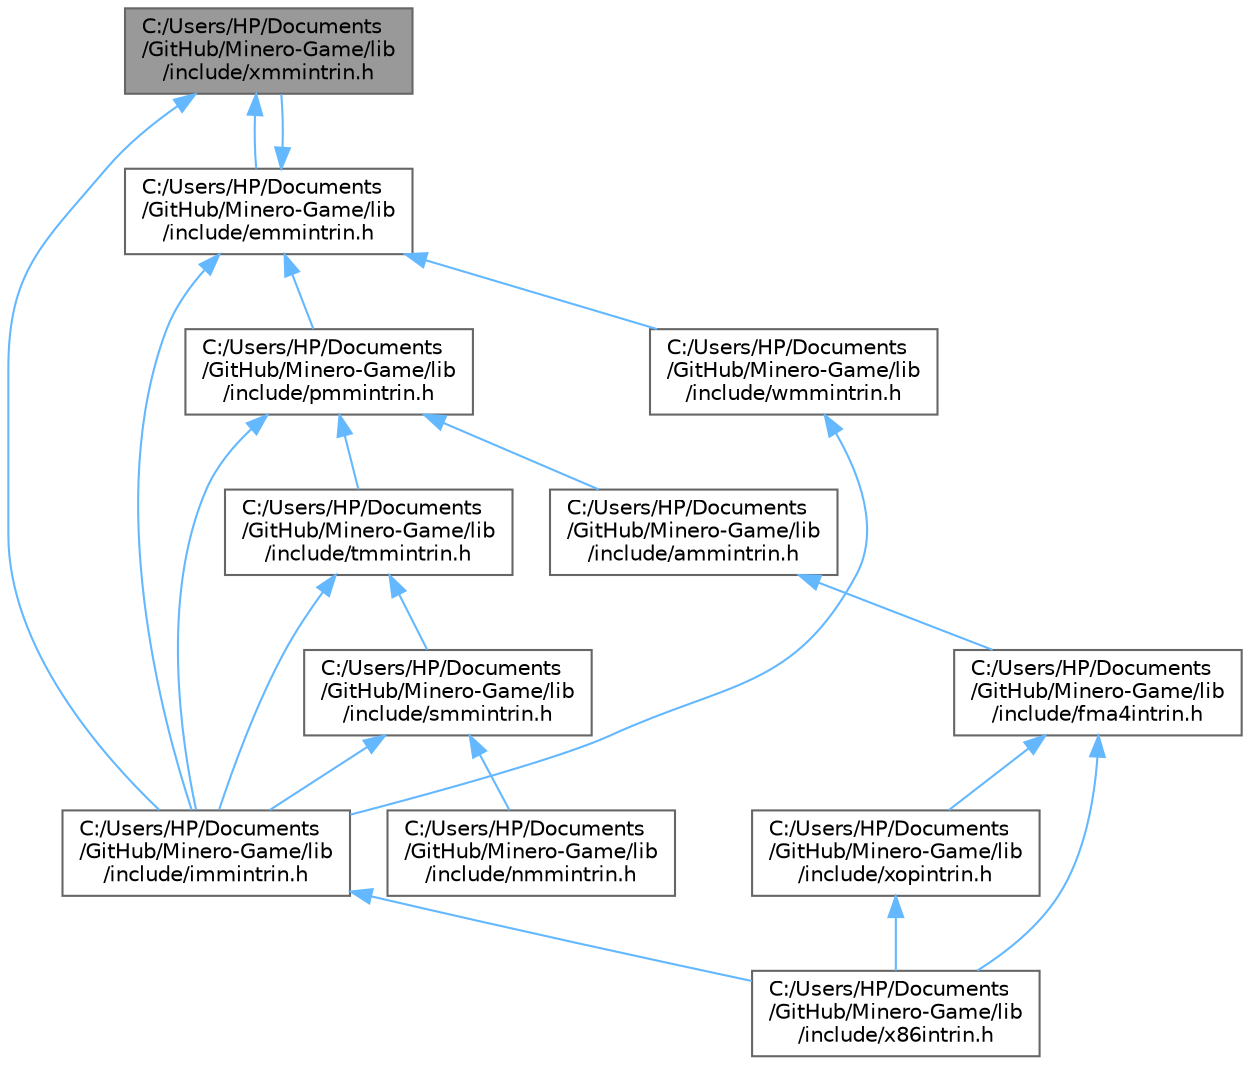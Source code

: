 digraph "C:/Users/HP/Documents/GitHub/Minero-Game/lib/include/xmmintrin.h"
{
 // LATEX_PDF_SIZE
  bgcolor="transparent";
  edge [fontname=Helvetica,fontsize=10,labelfontname=Helvetica,labelfontsize=10];
  node [fontname=Helvetica,fontsize=10,shape=box,height=0.2,width=0.4];
  Node1 [id="Node000001",label="C:/Users/HP/Documents\l/GitHub/Minero-Game/lib\l/include/xmmintrin.h",height=0.2,width=0.4,color="gray40", fillcolor="grey60", style="filled", fontcolor="black",tooltip=" "];
  Node1 -> Node2 [id="edge20_Node000001_Node000002",dir="back",color="steelblue1",style="solid",tooltip=" "];
  Node2 [id="Node000002",label="C:/Users/HP/Documents\l/GitHub/Minero-Game/lib\l/include/emmintrin.h",height=0.2,width=0.4,color="grey40", fillcolor="white", style="filled",URL="$lib_2include_2emmintrin_8h.html",tooltip=" "];
  Node2 -> Node3 [id="edge21_Node000002_Node000003",dir="back",color="steelblue1",style="solid",tooltip=" "];
  Node3 [id="Node000003",label="C:/Users/HP/Documents\l/GitHub/Minero-Game/lib\l/include/immintrin.h",height=0.2,width=0.4,color="grey40", fillcolor="white", style="filled",URL="$lib_2include_2immintrin_8h.html",tooltip=" "];
  Node3 -> Node4 [id="edge22_Node000003_Node000004",dir="back",color="steelblue1",style="solid",tooltip=" "];
  Node4 [id="Node000004",label="C:/Users/HP/Documents\l/GitHub/Minero-Game/lib\l/include/x86intrin.h",height=0.2,width=0.4,color="grey40", fillcolor="white", style="filled",URL="$lib_2include_2x86intrin_8h.html",tooltip=" "];
  Node2 -> Node5 [id="edge23_Node000002_Node000005",dir="back",color="steelblue1",style="solid",tooltip=" "];
  Node5 [id="Node000005",label="C:/Users/HP/Documents\l/GitHub/Minero-Game/lib\l/include/pmmintrin.h",height=0.2,width=0.4,color="grey40", fillcolor="white", style="filled",URL="$lib_2include_2pmmintrin_8h.html",tooltip=" "];
  Node5 -> Node6 [id="edge24_Node000005_Node000006",dir="back",color="steelblue1",style="solid",tooltip=" "];
  Node6 [id="Node000006",label="C:/Users/HP/Documents\l/GitHub/Minero-Game/lib\l/include/ammintrin.h",height=0.2,width=0.4,color="grey40", fillcolor="white", style="filled",URL="$lib_2include_2ammintrin_8h.html",tooltip=" "];
  Node6 -> Node7 [id="edge25_Node000006_Node000007",dir="back",color="steelblue1",style="solid",tooltip=" "];
  Node7 [id="Node000007",label="C:/Users/HP/Documents\l/GitHub/Minero-Game/lib\l/include/fma4intrin.h",height=0.2,width=0.4,color="grey40", fillcolor="white", style="filled",URL="$lib_2include_2fma4intrin_8h.html",tooltip=" "];
  Node7 -> Node4 [id="edge26_Node000007_Node000004",dir="back",color="steelblue1",style="solid",tooltip=" "];
  Node7 -> Node8 [id="edge27_Node000007_Node000008",dir="back",color="steelblue1",style="solid",tooltip=" "];
  Node8 [id="Node000008",label="C:/Users/HP/Documents\l/GitHub/Minero-Game/lib\l/include/xopintrin.h",height=0.2,width=0.4,color="grey40", fillcolor="white", style="filled",URL="$lib_2include_2xopintrin_8h.html",tooltip=" "];
  Node8 -> Node4 [id="edge28_Node000008_Node000004",dir="back",color="steelblue1",style="solid",tooltip=" "];
  Node5 -> Node3 [id="edge29_Node000005_Node000003",dir="back",color="steelblue1",style="solid",tooltip=" "];
  Node5 -> Node9 [id="edge30_Node000005_Node000009",dir="back",color="steelblue1",style="solid",tooltip=" "];
  Node9 [id="Node000009",label="C:/Users/HP/Documents\l/GitHub/Minero-Game/lib\l/include/tmmintrin.h",height=0.2,width=0.4,color="grey40", fillcolor="white", style="filled",URL="$lib_2include_2tmmintrin_8h.html",tooltip=" "];
  Node9 -> Node3 [id="edge31_Node000009_Node000003",dir="back",color="steelblue1",style="solid",tooltip=" "];
  Node9 -> Node10 [id="edge32_Node000009_Node000010",dir="back",color="steelblue1",style="solid",tooltip=" "];
  Node10 [id="Node000010",label="C:/Users/HP/Documents\l/GitHub/Minero-Game/lib\l/include/smmintrin.h",height=0.2,width=0.4,color="grey40", fillcolor="white", style="filled",URL="$lib_2include_2smmintrin_8h.html",tooltip=" "];
  Node10 -> Node3 [id="edge33_Node000010_Node000003",dir="back",color="steelblue1",style="solid",tooltip=" "];
  Node10 -> Node11 [id="edge34_Node000010_Node000011",dir="back",color="steelblue1",style="solid",tooltip=" "];
  Node11 [id="Node000011",label="C:/Users/HP/Documents\l/GitHub/Minero-Game/lib\l/include/nmmintrin.h",height=0.2,width=0.4,color="grey40", fillcolor="white", style="filled",URL="$lib_2include_2nmmintrin_8h.html",tooltip=" "];
  Node2 -> Node12 [id="edge35_Node000002_Node000012",dir="back",color="steelblue1",style="solid",tooltip=" "];
  Node12 [id="Node000012",label="C:/Users/HP/Documents\l/GitHub/Minero-Game/lib\l/include/wmmintrin.h",height=0.2,width=0.4,color="grey40", fillcolor="white", style="filled",URL="$lib_2include_2wmmintrin_8h.html",tooltip=" "];
  Node12 -> Node3 [id="edge36_Node000012_Node000003",dir="back",color="steelblue1",style="solid",tooltip=" "];
  Node2 -> Node1 [id="edge37_Node000002_Node000001",dir="back",color="steelblue1",style="solid",tooltip=" "];
  Node1 -> Node3 [id="edge38_Node000001_Node000003",dir="back",color="steelblue1",style="solid",tooltip=" "];
}
